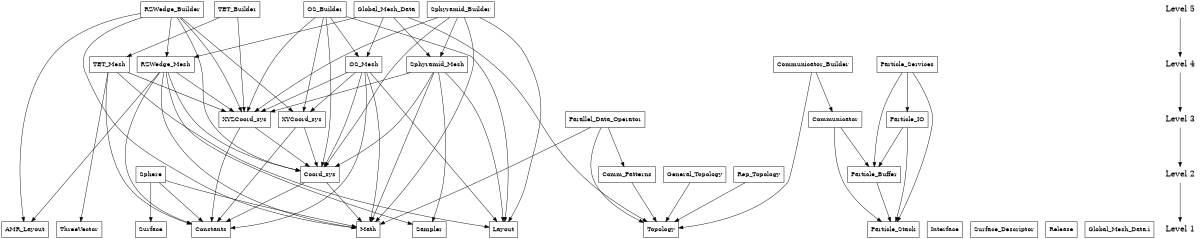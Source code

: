 digraph mc_package_level {
    /* graph attributes */
    center=1;
    size="8,14";
    ranksep=1.25;

    /* nodes */
    node0 [shape=box, label="AMR_Layout"];
    node1 [shape=box, label="Constants"];
    node2 [shape=box, label="TET_Mesh"];
    node3 [shape=box, label="Topology"];
    node4 [shape=box, label="Communicator"];
    node5 [shape=box, label="Interface"];
    node6 [shape=box, label="TET_Builder"];
    node7 [shape=box, label="Sphere"];
    node8 [shape=box, label="Surface"];
    node9 [shape=box, label="Sphyramid_Mesh"];
    node10 [shape=box, label="General_Topology"];
    node11 [shape=box, label="Parallel_Data_Operator"];
    node12 [shape=box, label="Rep_Topology"];
    node13 [shape=box, label="ThreeVector"];
    node14 [shape=box, label="OS_Builder"];
    node15 [shape=box, label="Sampler"];
    node16 [shape=box, label="Particle_Buffer"];
    node17 [shape=box, label="Math"];
    node18 [shape=box, label="Surface_Descriptor"];
    node19 [shape=box, label="Coord_sys"];
    node20 [shape=box, label="XYCoord_sys"];
    node21 [shape=box, label="Communicator_Builder"];
    node22 [shape=box, label="Release"];
    node23 [shape=box, label="RZWedge_Builder"];
    node24 [shape=box, label="XYZCoord_sys"];
    node25 [shape=box, label="Particle_Stack"];
    node26 [shape=box, label="Global_Mesh_Data.i"];
    node27 [shape=box, label="Comm_Patterns"];
    node28 [shape=box, label="Global_Mesh_Data"];
    node29 [shape=box, label="Sphyramid_Builder"];
    node30 [shape=box, label="Particle_IO"];
    node31 [shape=box, label="Layout"];
    node32 [shape=box, label="Particle_Services"];
    node33 [shape=box, label="OS_Mesh"];
    node34 [shape=box, label="RZWedge_Mesh"];

    /* level dependencies */
    node0 -> {};
    node1 -> {};
    node2 -> { node1  node13  node24  node31 };
    node3 -> {};
    node4 -> { node16  node25 };
    node5 -> {};
    node6 -> { node24  node2 };
    node7 -> { node17  node1  node8 };
    node8 -> {};
    node9 -> { node24  node19  node31  node17  node15 };
    node10 -> { node3 };
    node11 -> { node17  node3  node27 };
    node12 -> { node3 };
    node13 -> {};
    node14 -> { node20  node24  node19  node31  node33 };
    node15 -> {};
    node16 -> { node25 };
    node17 -> {};
    node18 -> {};
    node19 -> { node17  node1 };
    node20 -> { node19  node1 };
    node21 -> { node4  node3 };
    node22 -> {};
    node23 -> { node20  node24  node17  node19  node0  node34 };
    node24 -> { node19  node1 };
    node25 -> {};
    node26 -> {};
    node27 -> { node3 };
    node28 -> { node3  node33  node34  node9 };
    node29 -> { node24  node17  node19  node31  node9 };
    node30 -> { node25  node16 };
    node31 -> {};
    node32 -> { node25  node30  node16 };
    node33 -> { node20  node24  node17  node19  node31  node1 };
    node34 -> { node24  node1  node17  node19  node0  node17  node1  node15 };

    /* Levels */
    l5 [shape=plaintext, label="Level 5", fontsize=18];
    l4 [shape=plaintext, label="Level 4", fontsize=18];
    l3 [shape=plaintext, label="Level 3", fontsize=18];
    l2 [shape=plaintext, label="Level 2", fontsize=18];
    l1 [shape=plaintext, label="Level 1", fontsize=18];

    l5 -> l4 -> l3 -> l2 -> l1

    {rank=same; l1 node0 node1 node3 node5 node8 node13 node15 node17 node18 node22 node25 node26 node31};
    {rank=same; l2 node7 node10 node12 node16 node19 node27};
    {rank=same; l3 node4 node11 node20 node24 node30};
    {rank=same; l4 node2 node9 node21 node32 node33 node34};
    {rank=same; l5 node6 node14 node23 node28 node29};

}